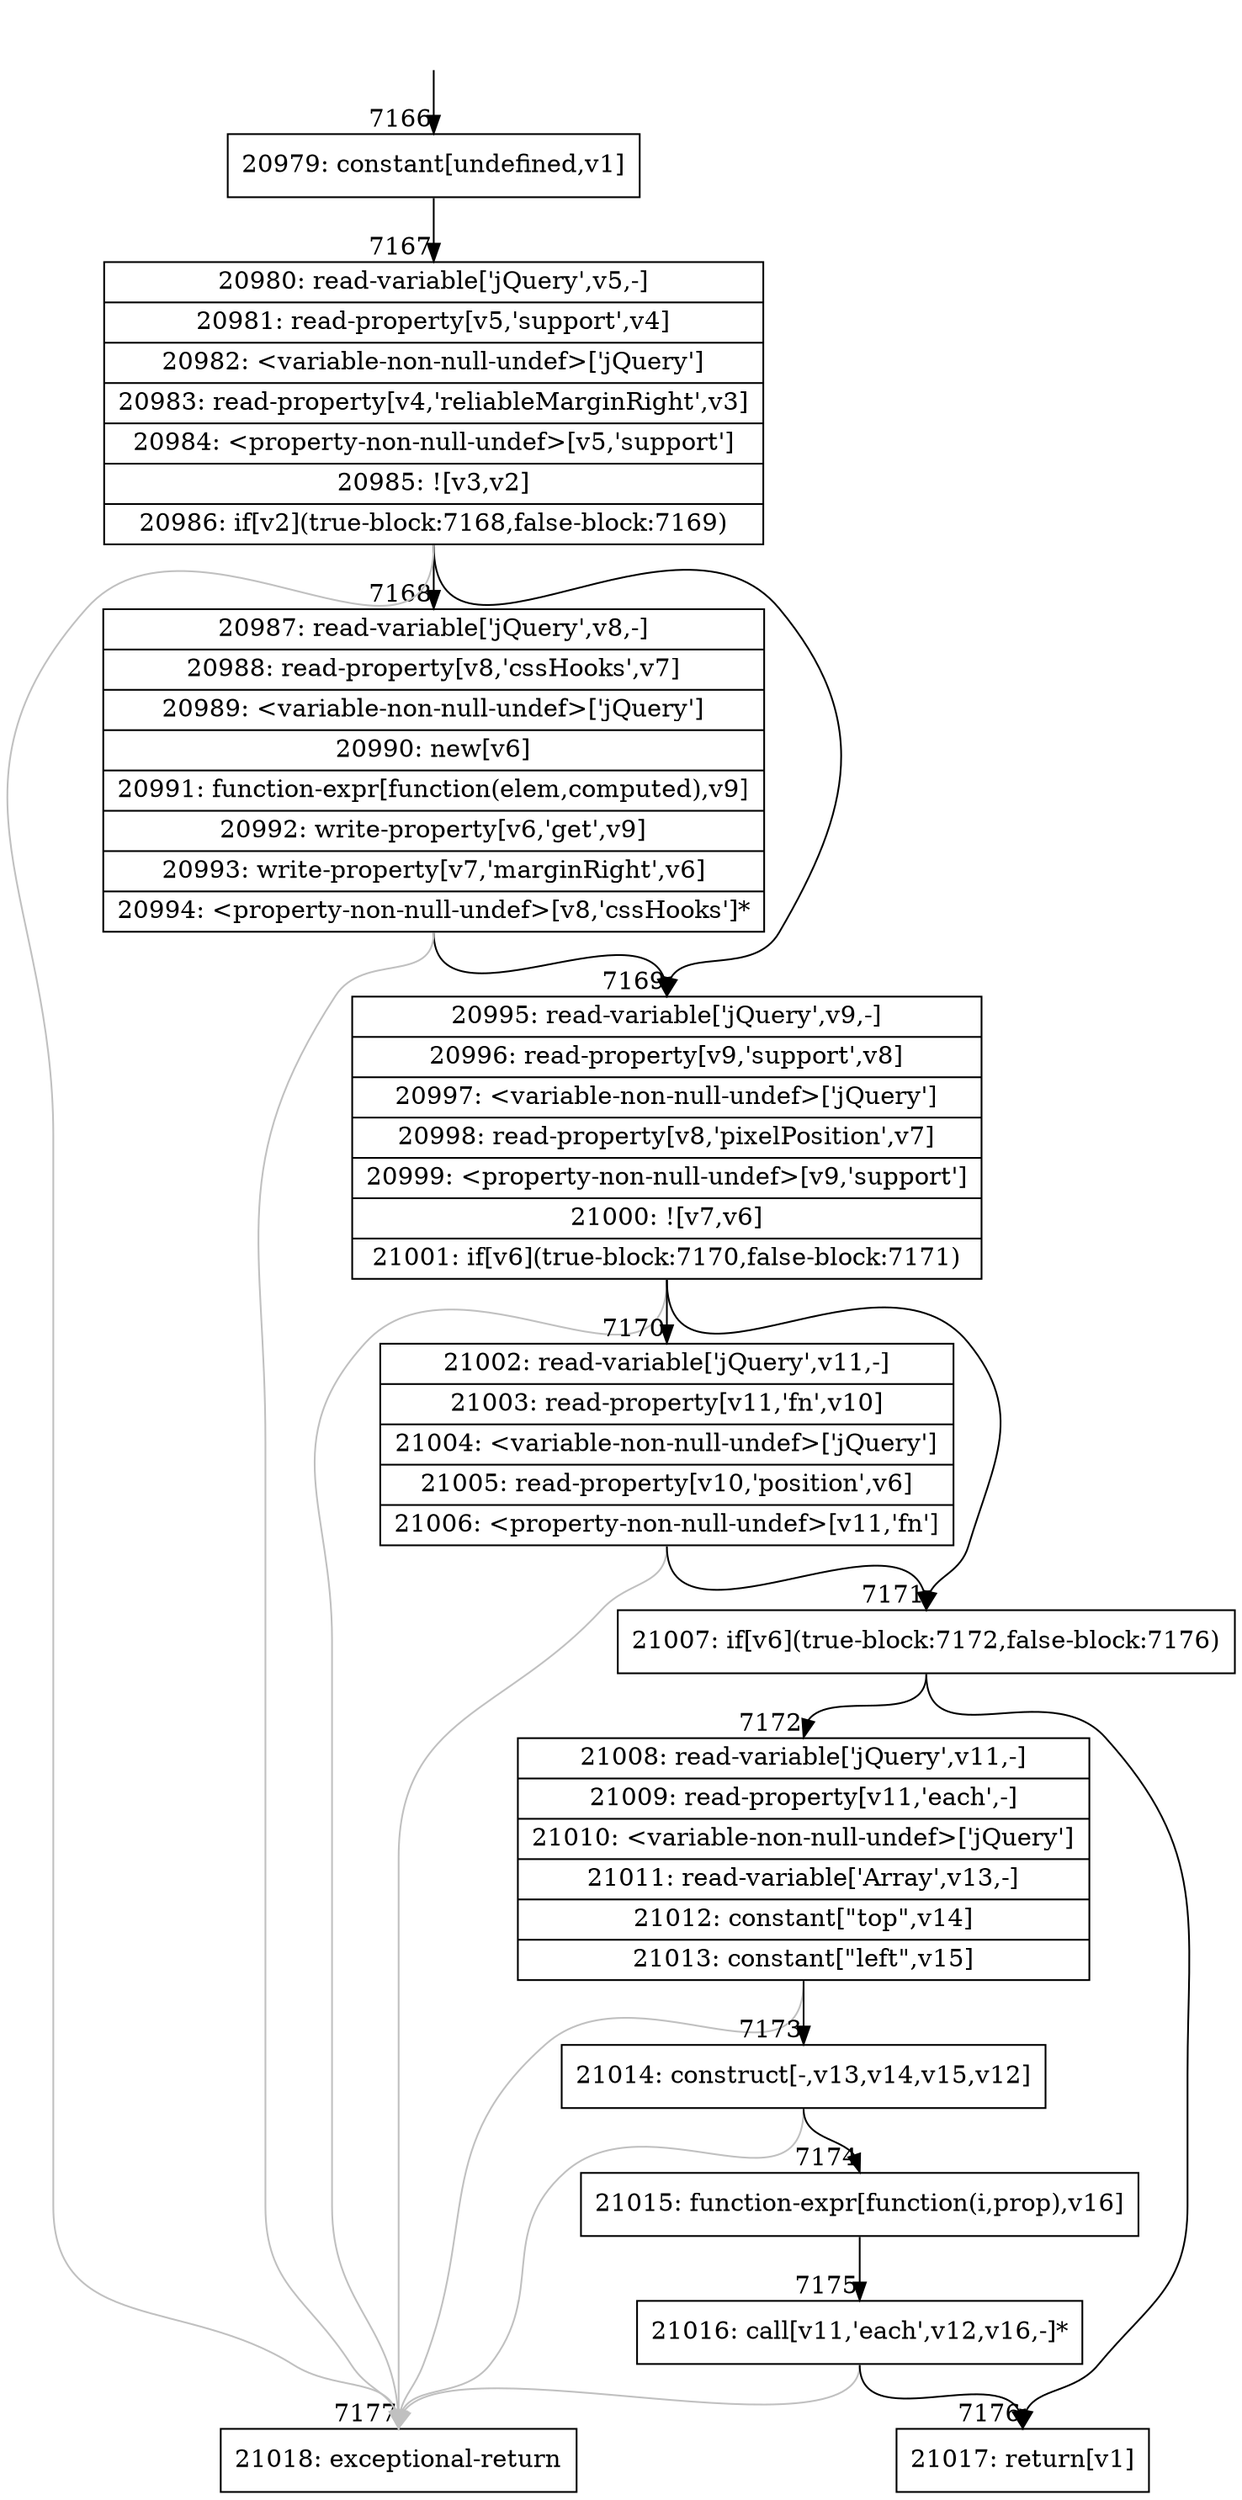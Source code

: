 digraph {
rankdir="TD"
BB_entry445[shape=none,label=""];
BB_entry445 -> BB7166 [tailport=s, headport=n, headlabel="    7166"]
BB7166 [shape=record label="{20979: constant[undefined,v1]}" ] 
BB7166 -> BB7167 [tailport=s, headport=n, headlabel="      7167"]
BB7167 [shape=record label="{20980: read-variable['jQuery',v5,-]|20981: read-property[v5,'support',v4]|20982: \<variable-non-null-undef\>['jQuery']|20983: read-property[v4,'reliableMarginRight',v3]|20984: \<property-non-null-undef\>[v5,'support']|20985: ![v3,v2]|20986: if[v2](true-block:7168,false-block:7169)}" ] 
BB7167 -> BB7168 [tailport=s, headport=n, headlabel="      7168"]
BB7167 -> BB7169 [tailport=s, headport=n, headlabel="      7169"]
BB7167 -> BB7177 [tailport=s, headport=n, color=gray, headlabel="      7177"]
BB7168 [shape=record label="{20987: read-variable['jQuery',v8,-]|20988: read-property[v8,'cssHooks',v7]|20989: \<variable-non-null-undef\>['jQuery']|20990: new[v6]|20991: function-expr[function(elem,computed),v9]|20992: write-property[v6,'get',v9]|20993: write-property[v7,'marginRight',v6]|20994: \<property-non-null-undef\>[v8,'cssHooks']*}" ] 
BB7168 -> BB7169 [tailport=s, headport=n]
BB7168 -> BB7177 [tailport=s, headport=n, color=gray]
BB7169 [shape=record label="{20995: read-variable['jQuery',v9,-]|20996: read-property[v9,'support',v8]|20997: \<variable-non-null-undef\>['jQuery']|20998: read-property[v8,'pixelPosition',v7]|20999: \<property-non-null-undef\>[v9,'support']|21000: ![v7,v6]|21001: if[v6](true-block:7170,false-block:7171)}" ] 
BB7169 -> BB7171 [tailport=s, headport=n, headlabel="      7171"]
BB7169 -> BB7170 [tailport=s, headport=n, headlabel="      7170"]
BB7169 -> BB7177 [tailport=s, headport=n, color=gray]
BB7170 [shape=record label="{21002: read-variable['jQuery',v11,-]|21003: read-property[v11,'fn',v10]|21004: \<variable-non-null-undef\>['jQuery']|21005: read-property[v10,'position',v6]|21006: \<property-non-null-undef\>[v11,'fn']}" ] 
BB7170 -> BB7171 [tailport=s, headport=n]
BB7170 -> BB7177 [tailport=s, headport=n, color=gray]
BB7171 [shape=record label="{21007: if[v6](true-block:7172,false-block:7176)}" ] 
BB7171 -> BB7172 [tailport=s, headport=n, headlabel="      7172"]
BB7171 -> BB7176 [tailport=s, headport=n, headlabel="      7176"]
BB7172 [shape=record label="{21008: read-variable['jQuery',v11,-]|21009: read-property[v11,'each',-]|21010: \<variable-non-null-undef\>['jQuery']|21011: read-variable['Array',v13,-]|21012: constant[\"top\",v14]|21013: constant[\"left\",v15]}" ] 
BB7172 -> BB7173 [tailport=s, headport=n, headlabel="      7173"]
BB7172 -> BB7177 [tailport=s, headport=n, color=gray]
BB7173 [shape=record label="{21014: construct[-,v13,v14,v15,v12]}" ] 
BB7173 -> BB7174 [tailport=s, headport=n, headlabel="      7174"]
BB7173 -> BB7177 [tailport=s, headport=n, color=gray]
BB7174 [shape=record label="{21015: function-expr[function(i,prop),v16]}" ] 
BB7174 -> BB7175 [tailport=s, headport=n, headlabel="      7175"]
BB7175 [shape=record label="{21016: call[v11,'each',v12,v16,-]*}" ] 
BB7175 -> BB7176 [tailport=s, headport=n]
BB7175 -> BB7177 [tailport=s, headport=n, color=gray]
BB7176 [shape=record label="{21017: return[v1]}" ] 
BB7177 [shape=record label="{21018: exceptional-return}" ] 
}
